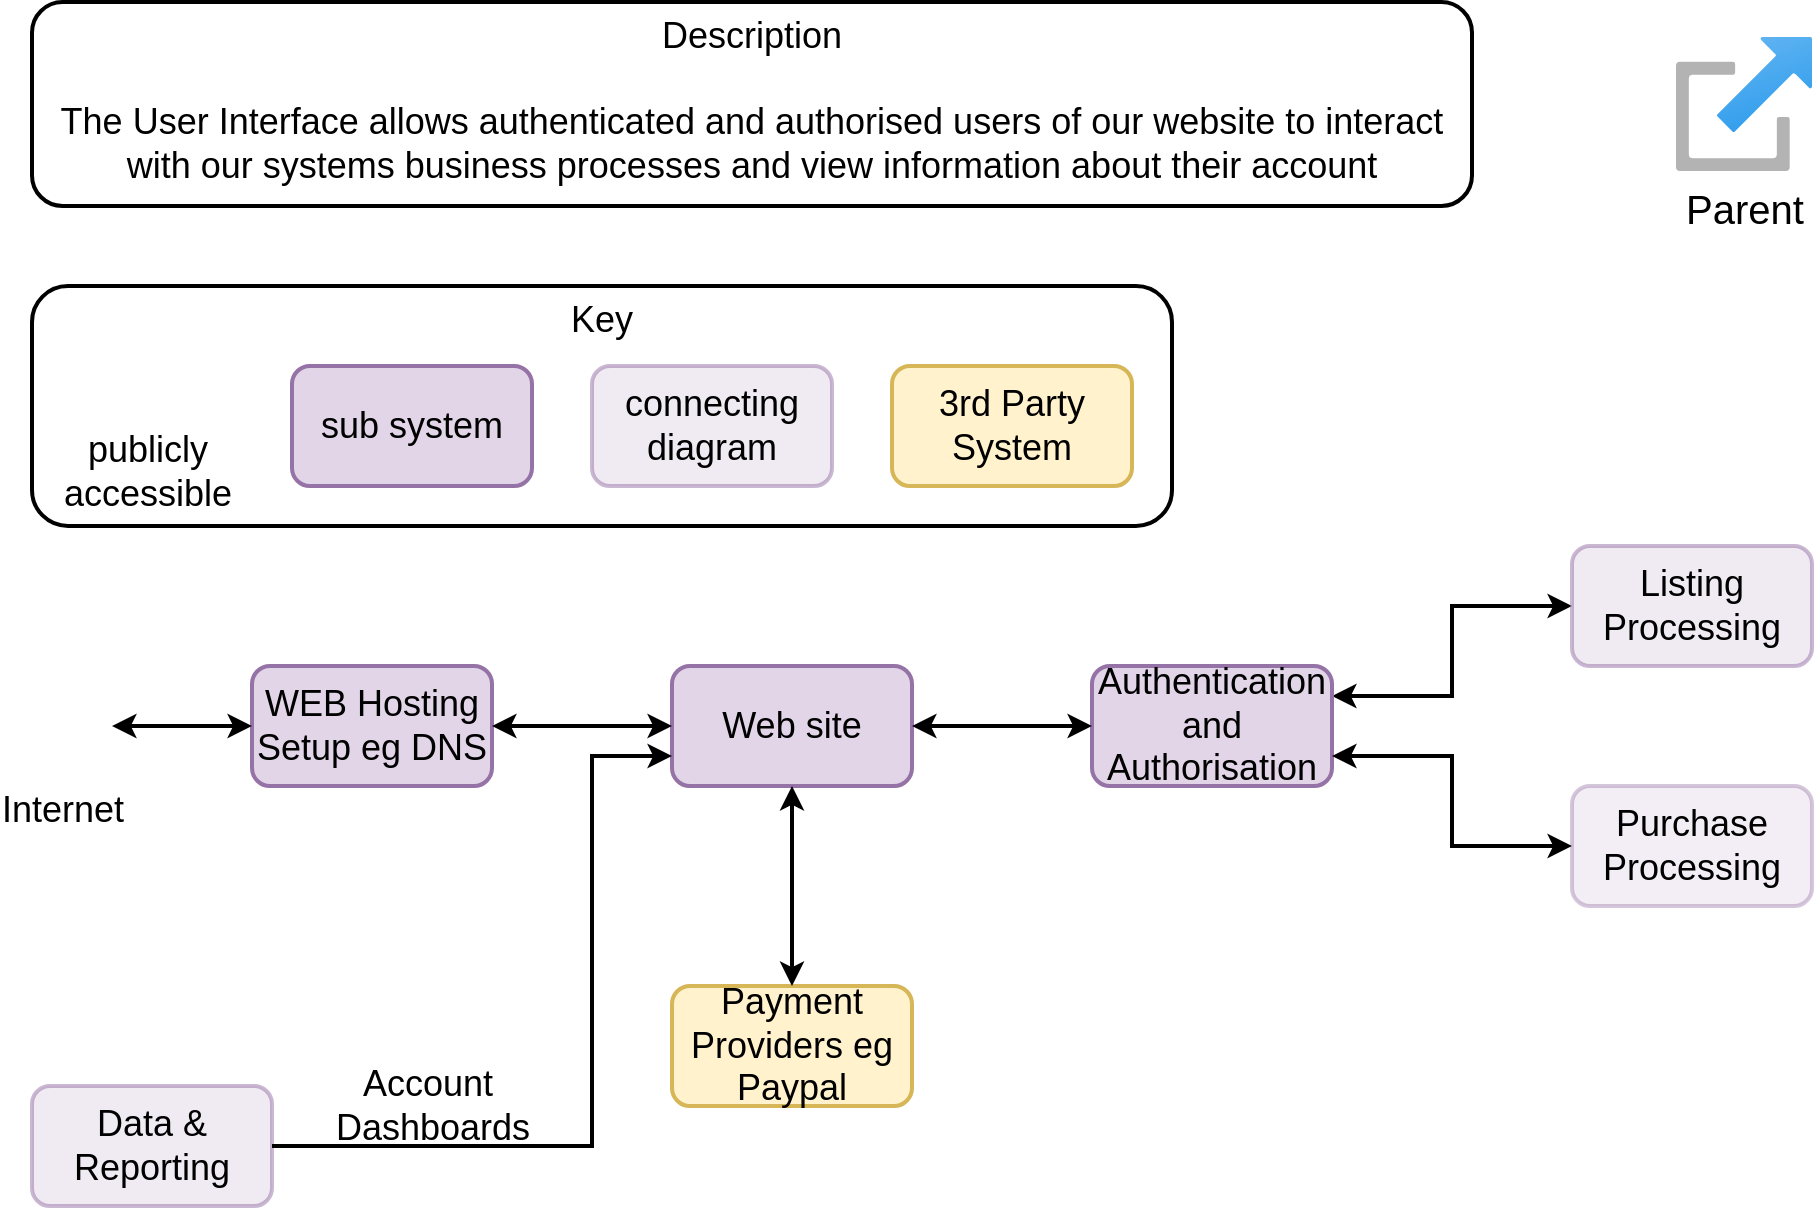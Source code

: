 <mxfile version="24.2.3" type="google">
  <diagram name="Page-1" id="7i0HS5fh59K__IMDZCdu">
    <mxGraphModel grid="1" page="1" gridSize="10" guides="1" tooltips="1" connect="1" arrows="1" fold="1" pageScale="1" pageWidth="827" pageHeight="1169" math="0" shadow="0">
      <root>
        <mxCell id="0" />
        <mxCell id="1" parent="0" />
        <mxCell id="bnqMVER4PhRWbPe9dfjj-3" value="Key" style="rounded=1;whiteSpace=wrap;html=1;labelPosition=center;verticalLabelPosition=middle;align=center;verticalAlign=top;fontSize=18;strokeWidth=2;" vertex="1" parent="1">
          <mxGeometry x="40" y="160" width="570" height="120" as="geometry" />
        </mxCell>
        <mxCell id="bnqMVER4PhRWbPe9dfjj-6" value="sub system" style="rounded=1;whiteSpace=wrap;html=1;fillColor=#e1d5e7;strokeColor=#9673a6;fontSize=18;strokeWidth=2;labelBackgroundColor=none;" vertex="1" parent="1">
          <mxGeometry x="170" y="200" width="120" height="60" as="geometry" />
        </mxCell>
        <mxCell id="9pvQp-PHx0DXusqns0Dc-2" value="WEB Hosting Setup eg DNS" style="rounded=1;whiteSpace=wrap;html=1;fillColor=#e1d5e7;strokeColor=#9673a6;fontSize=18;strokeWidth=2;labelBackgroundColor=none;" vertex="1" parent="1">
          <mxGeometry x="150" y="350" width="120" height="60" as="geometry" />
        </mxCell>
        <mxCell id="9pvQp-PHx0DXusqns0Dc-3" value="Web site" style="rounded=1;whiteSpace=wrap;html=1;fillColor=#e1d5e7;strokeColor=#9673a6;fontSize=18;strokeWidth=2;labelBackgroundColor=none;" vertex="1" parent="1">
          <mxGeometry x="360" y="350" width="120" height="60" as="geometry" />
        </mxCell>
        <mxCell id="9pvQp-PHx0DXusqns0Dc-17" style="edgeStyle=orthogonalEdgeStyle;rounded=0;orthogonalLoop=1;jettySize=auto;html=1;entryX=0;entryY=0.5;entryDx=0;entryDy=0;startArrow=classic;startFill=1;exitX=1;exitY=0.5;exitDx=0;exitDy=0;strokeWidth=2;fontSize=18;" edge="1" parent="1" source="9pvQp-PHx0DXusqns0Dc-2" target="9pvQp-PHx0DXusqns0Dc-3">
          <mxGeometry relative="1" as="geometry" />
        </mxCell>
        <mxCell id="9pvQp-PHx0DXusqns0Dc-22" style="edgeStyle=orthogonalEdgeStyle;rounded=0;orthogonalLoop=1;jettySize=auto;html=1;flowAnimation=0;strokeWidth=2;fontSize=18;startArrow=classic;startFill=1;" edge="1" parent="1" source="9pvQp-PHx0DXusqns0Dc-6" target="9pvQp-PHx0DXusqns0Dc-2">
          <mxGeometry relative="1" as="geometry" />
        </mxCell>
        <mxCell id="9pvQp-PHx0DXusqns0Dc-6" value="Internet" style="shape=image;html=1;verticalAlign=top;verticalLabelPosition=bottom;labelBackgroundColor=#ffffff;imageAspect=0;aspect=fixed;image=https://cdn2.iconfinder.com/data/icons/whcompare-isometric-web-hosting-servers/50/connected-globe-128.png;strokeWidth=2;fontSize=18;" vertex="1" parent="1">
          <mxGeometry x="30" y="355" width="50" height="50" as="geometry" />
        </mxCell>
        <mxCell id="9pvQp-PHx0DXusqns0Dc-7" value="publicly&amp;nbsp;&lt;div style=&quot;font-size: 18px;&quot;&gt;accessible&amp;nbsp;&lt;/div&gt;" style="shape=image;html=1;verticalAlign=top;verticalLabelPosition=bottom;labelBackgroundColor=none;imageAspect=0;aspect=fixed;image=https://cdn2.iconfinder.com/data/icons/whcompare-isometric-web-hosting-servers/50/connected-globe-128.png;fontSize=18;strokeWidth=2;" vertex="1" parent="1">
          <mxGeometry x="75" y="175" width="50" height="50" as="geometry" />
        </mxCell>
        <mxCell id="9pvQp-PHx0DXusqns0Dc-16" style="edgeStyle=orthogonalEdgeStyle;rounded=0;orthogonalLoop=1;jettySize=auto;html=1;flowAnimation=0;startArrow=classic;startFill=1;strokeWidth=2;fontSize=18;entryX=0;entryY=0.5;entryDx=0;entryDy=0;exitX=1;exitY=0.25;exitDx=0;exitDy=0;" edge="1" parent="1" source="9pvQp-PHx0DXusqns0Dc-11" target="2WUx9MOC4d0oVSZbUGe5-1">
          <mxGeometry relative="1" as="geometry">
            <mxPoint x="790" y="380" as="targetPoint" />
          </mxGeometry>
        </mxCell>
        <mxCell id="9pvQp-PHx0DXusqns0Dc-11" value="Authentication and Authorisation" style="rounded=1;whiteSpace=wrap;html=1;fillColor=#e1d5e7;strokeColor=#9673a6;fontSize=18;strokeWidth=2;labelBackgroundColor=none;" vertex="1" parent="1">
          <mxGeometry x="570" y="350" width="120" height="60" as="geometry" />
        </mxCell>
        <mxCell id="9pvQp-PHx0DXusqns0Dc-19" style="edgeStyle=orthogonalEdgeStyle;rounded=0;orthogonalLoop=1;jettySize=auto;html=1;startArrow=classic;startFill=1;strokeWidth=2;fontSize=18;exitX=1;exitY=0.5;exitDx=0;exitDy=0;" edge="1" parent="1" source="9pvQp-PHx0DXusqns0Dc-3" target="9pvQp-PHx0DXusqns0Dc-11">
          <mxGeometry relative="1" as="geometry">
            <mxPoint x="440" y="380" as="sourcePoint" />
            <mxPoint x="334" y="390" as="targetPoint" />
          </mxGeometry>
        </mxCell>
        <mxCell id="9pvQp-PHx0DXusqns0Dc-24" value="3rd Party&lt;div&gt;System&lt;/div&gt;" style="rounded=1;whiteSpace=wrap;html=1;fillColor=#fff2cc;strokeColor=#d6b656;strokeWidth=2;fontSize=18;" vertex="1" parent="1">
          <mxGeometry x="470" y="200" width="120" height="60" as="geometry" />
        </mxCell>
        <mxCell id="9pvQp-PHx0DXusqns0Dc-25" value="Payment Providers eg Paypal" style="rounded=1;whiteSpace=wrap;html=1;fillColor=#fff2cc;strokeColor=#d6b656;strokeWidth=2;fontSize=18;" vertex="1" parent="1">
          <mxGeometry x="360" y="510" width="120" height="60" as="geometry" />
        </mxCell>
        <mxCell id="9pvQp-PHx0DXusqns0Dc-26" style="edgeStyle=orthogonalEdgeStyle;rounded=0;orthogonalLoop=1;jettySize=auto;html=1;startArrow=classic;startFill=1;strokeWidth=2;fontSize=18;exitX=0.5;exitY=1;exitDx=0;exitDy=0;entryX=0.5;entryY=0;entryDx=0;entryDy=0;" edge="1" parent="1" source="9pvQp-PHx0DXusqns0Dc-3" target="9pvQp-PHx0DXusqns0Dc-25">
          <mxGeometry relative="1" as="geometry">
            <mxPoint x="480" y="390" as="sourcePoint" />
            <mxPoint x="580" y="390" as="targetPoint" />
          </mxGeometry>
        </mxCell>
        <mxCell id="2WUx9MOC4d0oVSZbUGe5-1" value="Listing&lt;div style=&quot;font-size: 18px;&quot;&gt;Processing&lt;/div&gt;" style="rounded=1;whiteSpace=wrap;html=1;fillColor=#e1d5e7;strokeColor=#9673a6;fontSize=18;strokeWidth=2;labelBackgroundColor=none;opacity=50;" vertex="1" parent="1">
          <mxGeometry x="810" y="290" width="120" height="60" as="geometry" />
        </mxCell>
        <UserObject label="Purchase&lt;div style=&quot;font-size: 18px;&quot;&gt;Processing&lt;/div&gt;" link="https://judewoodprofessional.atlassian.net/wiki/x/JoAY" id="2WUx9MOC4d0oVSZbUGe5-2">
          <mxCell style="rounded=1;whiteSpace=wrap;html=1;fillColor=#e1d5e7;strokeColor=#9673a6;fontSize=18;strokeWidth=2;labelBackgroundColor=none;opacity=40;" vertex="1" parent="1">
            <mxGeometry x="810" y="410" width="120" height="60" as="geometry" />
          </mxCell>
        </UserObject>
        <mxCell id="2WUx9MOC4d0oVSZbUGe5-3" style="edgeStyle=orthogonalEdgeStyle;rounded=0;orthogonalLoop=1;jettySize=auto;html=1;flowAnimation=0;startArrow=classic;startFill=1;strokeWidth=2;fontSize=18;entryX=0;entryY=0.5;entryDx=0;entryDy=0;exitX=1;exitY=0.75;exitDx=0;exitDy=0;" edge="1" parent="1" source="9pvQp-PHx0DXusqns0Dc-11" target="2WUx9MOC4d0oVSZbUGe5-2">
          <mxGeometry relative="1" as="geometry">
            <mxPoint x="700" y="390" as="sourcePoint" />
            <mxPoint x="820" y="290" as="targetPoint" />
            <Array as="points">
              <mxPoint x="750" y="395" />
              <mxPoint x="750" y="440" />
            </Array>
          </mxGeometry>
        </mxCell>
        <UserObject label="Parent" link="https://judewoodprofessional.atlassian.net/wiki/x/AYAY" id="2WUx9MOC4d0oVSZbUGe5-4">
          <mxCell style="image;aspect=fixed;html=1;points=[];align=center;fontSize=20;image=img/lib/azure2/general/Launch_Portal.svg;labelBackgroundColor=none;imageBackground=default;strokeWidth=2;" vertex="1" parent="1">
            <mxGeometry x="862" y="35.5" width="68" height="67" as="geometry" />
          </mxCell>
        </UserObject>
        <mxCell id="vMZFVyRB2T3h5us6ykHj-1" value="connecting diagram" style="rounded=1;whiteSpace=wrap;html=1;fillColor=#e1d5e7;strokeColor=#9673a6;fontSize=18;strokeWidth=2;labelBackgroundColor=none;fillStyle=auto;opacity=50;" vertex="1" parent="1">
          <mxGeometry x="320" y="200" width="120" height="60" as="geometry" />
        </mxCell>
        <mxCell id="_ZTmXkIQNZgXP8D17r53-1" value="Description&lt;div&gt;&lt;br&gt;&lt;div&gt;&lt;div&gt;The User Interface allows authenticated and authorised users of our website to interact with our systems business processes and view information about their account&lt;/div&gt;&lt;/div&gt;&lt;/div&gt;" style="rounded=1;whiteSpace=wrap;html=1;labelPosition=center;verticalLabelPosition=middle;align=center;verticalAlign=top;fontSize=18;labelBackgroundColor=none;strokeWidth=2;" vertex="1" parent="1">
          <mxGeometry x="40" y="18" width="720" height="102" as="geometry" />
        </mxCell>
        <mxCell id="_ZTmXkIQNZgXP8D17r53-2" value="&lt;div style=&quot;font-size: 18px;&quot;&gt;Data &amp;amp;&lt;/div&gt;Reporting" style="rounded=1;whiteSpace=wrap;html=1;fillColor=#e1d5e7;strokeColor=#9673a6;fontSize=18;strokeWidth=2;labelBackgroundColor=none;opacity=50;" vertex="1" parent="1">
          <mxGeometry x="40" y="560" width="120" height="60" as="geometry" />
        </mxCell>
        <mxCell id="_ZTmXkIQNZgXP8D17r53-3" value="Account&amp;nbsp;&lt;div&gt;Dashboards&lt;/div&gt;" style="edgeStyle=orthogonalEdgeStyle;rounded=0;orthogonalLoop=1;jettySize=auto;html=1;entryX=0;entryY=0.75;entryDx=0;entryDy=0;strokeWidth=2;labelBackgroundColor=none;fontSize=18;" edge="1" parent="1" source="_ZTmXkIQNZgXP8D17r53-2" target="9pvQp-PHx0DXusqns0Dc-3">
          <mxGeometry x="-0.595" y="20" relative="1" as="geometry">
            <Array as="points">
              <mxPoint x="320" y="590" />
              <mxPoint x="320" y="395" />
            </Array>
            <mxPoint as="offset" />
          </mxGeometry>
        </mxCell>
      </root>
    </mxGraphModel>
  </diagram>
</mxfile>
